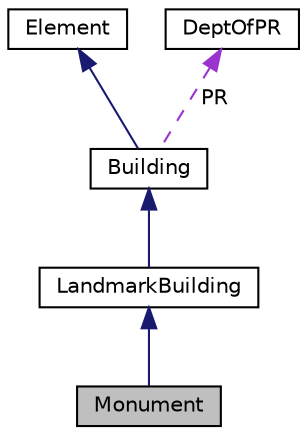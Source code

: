 digraph "Monument"
{
 // LATEX_PDF_SIZE
  edge [fontname="Helvetica",fontsize="10",labelfontname="Helvetica",labelfontsize="10"];
  node [fontname="Helvetica",fontsize="10",shape=record];
  Node1 [label="Monument",height=0.2,width=0.4,color="black", fillcolor="grey75", style="filled", fontcolor="black",tooltip="The Monument class, a specific type of LandmarkBuilding."];
  Node2 -> Node1 [dir="back",color="midnightblue",fontsize="10",style="solid",fontname="Helvetica"];
  Node2 [label="LandmarkBuilding",height=0.2,width=0.4,color="black", fillcolor="white", style="filled",URL="$classLandmarkBuilding.html",tooltip="Abstract base class representing landmark buildings."];
  Node3 -> Node2 [dir="back",color="midnightblue",fontsize="10",style="solid",fontname="Helvetica"];
  Node3 [label="Building",height=0.2,width=0.4,color="black", fillcolor="white", style="filled",URL="$classBuilding.html",tooltip="Base class for all types of buildings."];
  Node4 -> Node3 [dir="back",color="midnightblue",fontsize="10",style="solid",fontname="Helvetica"];
  Node4 [label="Element",height=0.2,width=0.4,color="black", fillcolor="white", style="filled",URL="$classElement.html",tooltip="Base class for elements that accept a visitor."];
  Node5 -> Node3 [dir="back",color="darkorchid3",fontsize="10",style="dashed",label=" PR" ,fontname="Helvetica"];
  Node5 [label="DeptOfPR",height=0.2,width=0.4,color="black", fillcolor="white", style="filled",URL="$classDeptOfPR.html",tooltip="Manages the public relations aspect of the city system, observing buildings and citizens,..."];
}
